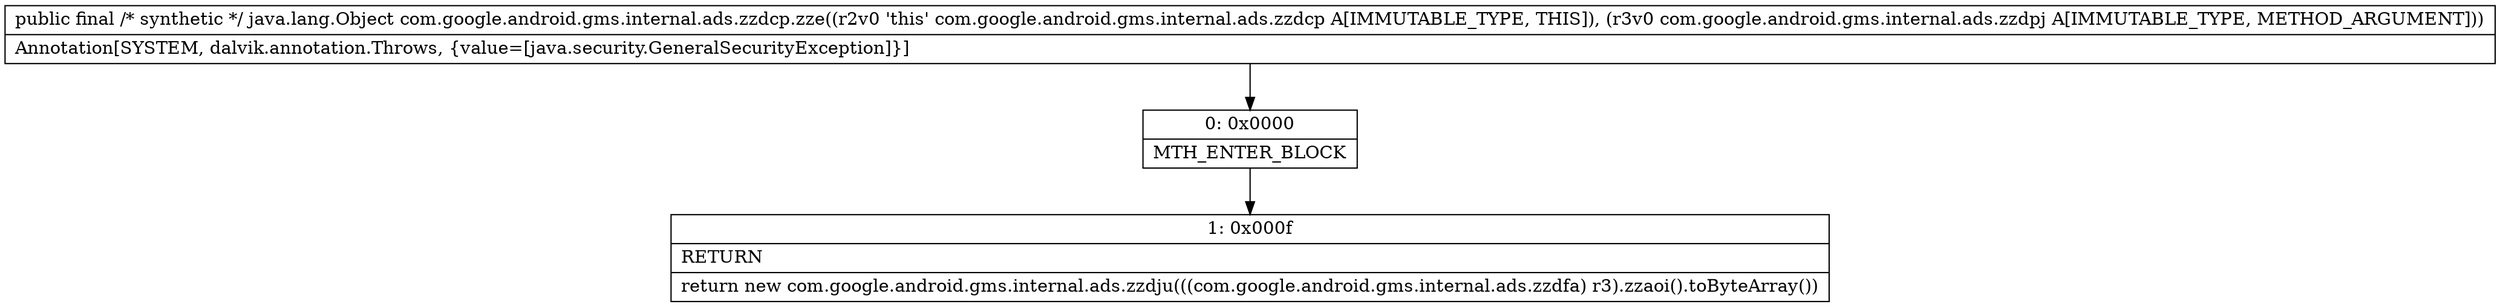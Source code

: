 digraph "CFG forcom.google.android.gms.internal.ads.zzdcp.zze(Lcom\/google\/android\/gms\/internal\/ads\/zzdpj;)Ljava\/lang\/Object;" {
Node_0 [shape=record,label="{0\:\ 0x0000|MTH_ENTER_BLOCK\l}"];
Node_1 [shape=record,label="{1\:\ 0x000f|RETURN\l|return new com.google.android.gms.internal.ads.zzdju(((com.google.android.gms.internal.ads.zzdfa) r3).zzaoi().toByteArray())\l}"];
MethodNode[shape=record,label="{public final \/* synthetic *\/ java.lang.Object com.google.android.gms.internal.ads.zzdcp.zze((r2v0 'this' com.google.android.gms.internal.ads.zzdcp A[IMMUTABLE_TYPE, THIS]), (r3v0 com.google.android.gms.internal.ads.zzdpj A[IMMUTABLE_TYPE, METHOD_ARGUMENT]))  | Annotation[SYSTEM, dalvik.annotation.Throws, \{value=[java.security.GeneralSecurityException]\}]\l}"];
MethodNode -> Node_0;
Node_0 -> Node_1;
}

